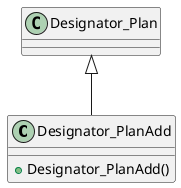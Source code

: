 @startuml
class Designator_PlanAdd {
    + Designator_PlanAdd()
}
Designator_Plan <|-- Designator_PlanAdd
@enduml
